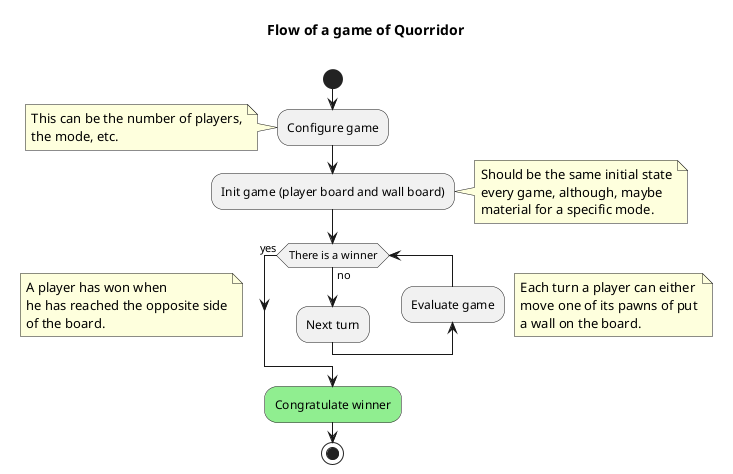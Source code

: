 @startuml

title "Flow of a game of Quorridor\n"

start
:Configure game;
note left
    This can be the number of players,
    the mode, etc.
end note
:Init game (player board and wall board);
note right
    Should be the same initial state
    every game, although, maybe
    material for a specific mode.
end note

while (There is a winner) is (no)
    note left
        A player has won when
        he has reached the opposite side
        of the board.
    end note
    note right
        Each turn a player can either
        move one of its pawns of put
        a wall on the board.
    end note
    :Next turn;
    backward :Evaluate game;
endwhile (yes)
#lightgreen:Congratulate winner;
stop

@enduml

